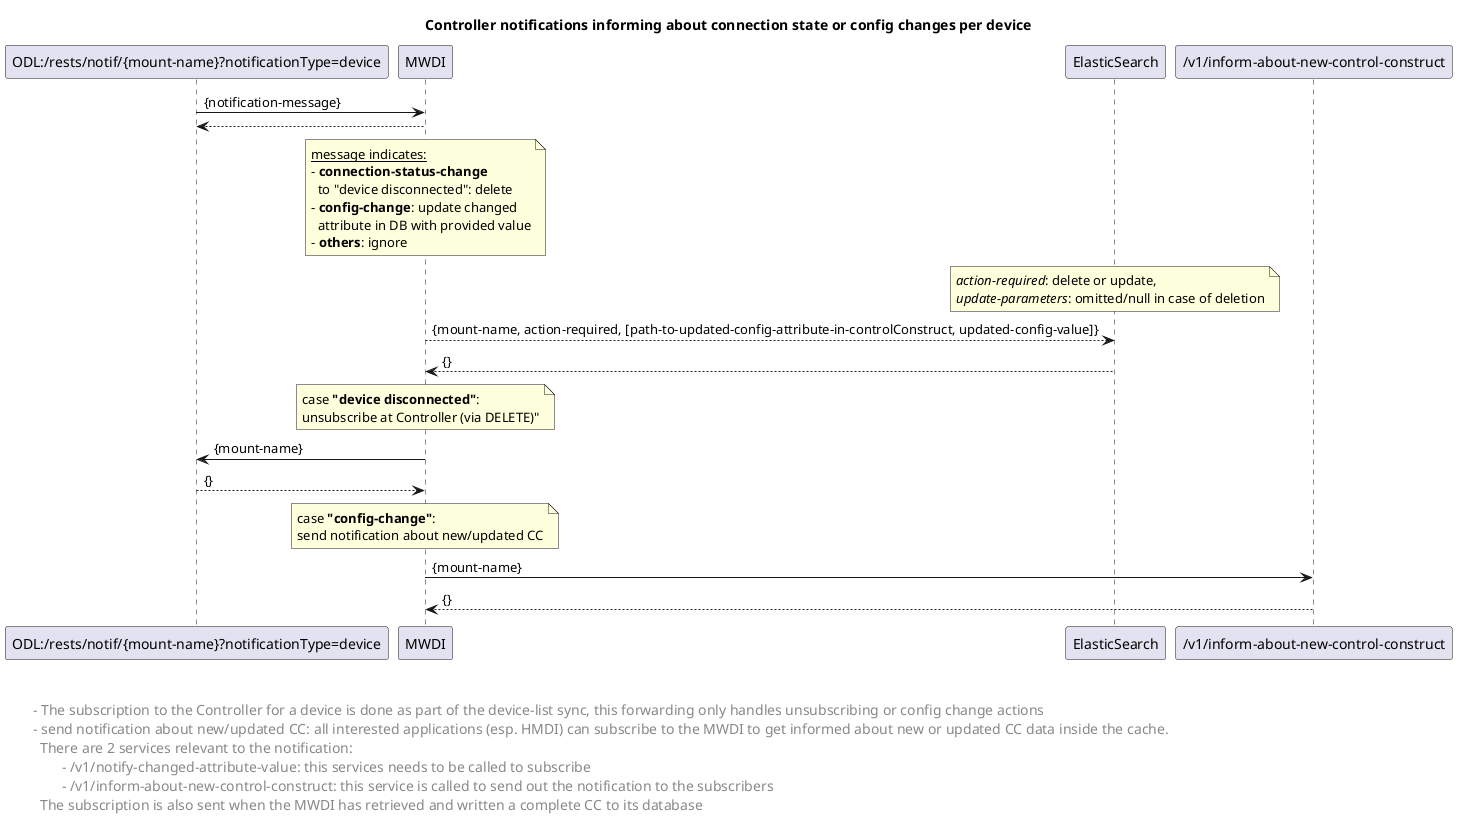 @startuml
skinparam responseMessageBelowArrow true

title Controller notifications informing about connection state or config changes per device

'receive the notification
"ODL:/rests/notif/{mount-name}?notificationType=device" -> "MWDI": {notification-message}
"MWDI" --> "ODL:/rests/notif/{mount-name}?notificationType=device"

note over "MWDI"
 <u>message indicates:</u>
 - <b>connection-status-change</b> 
   to "device disconnected": delete
 - <b>config-change</b>: update changed 
   attribute in DB with provided value
 - <b>others</b>: ignore
end note
note over "ElasticSearch": <i>action-required</i>: delete or update, \n<i>update-parameters</i>: omitted/null in case of deletion


"MWDI" --> "ElasticSearch": {mount-name, action-required, [path-to-updated-config-attribute-in-controlConstruct, updated-config-value]}
"ElasticSearch" --> "MWDI": {}

note over "MWDI": case <b>"device disconnected"</b>: \nunsubscribe at Controller (via DELETE)"

"MWDI" -> "ODL:/rests/notif/{mount-name}?notificationType=device": {mount-name}
"ODL:/rests/notif/{mount-name}?notificationType=device" --> "MWDI": {}

note over "MWDI": case <b>"config-change"</b>: \nsend notification about new/updated CC
"MWDI" -> "/v1/inform-about-new-control-construct": {mount-name}
"/v1/inform-about-new-control-construct" --> "MWDI": {}


left footer 


 \t - The subscription to the Controller for a device is done as part of the device-list sync, this forwarding only handles unsubscribing or config change actions
 \t - send notification about new/updated CC: all interested applications (esp. HMDI) can subscribe to the MWDI to get informed about new or updated CC data inside the cache.
 \t   There are 2 services relevant to the notification:
 \t\t - /v1/notify-changed-attribute-value: this services needs to be called to subscribe
 \t\t - /v1/inform-about-new-control-construct: this service is called to send out the notification to the subscribers
 \t   The subscription is also sent when the MWDI has retrieved and written a complete CC to its database 
end footer


<style>
footer {
  HorizontalAlignment left
  FontSize 14
}
</style>

@enduml